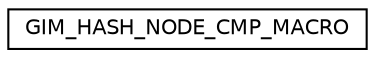 digraph "Graphical Class Hierarchy"
{
  edge [fontname="Helvetica",fontsize="10",labelfontname="Helvetica",labelfontsize="10"];
  node [fontname="Helvetica",fontsize="10",shape=record];
  rankdir="LR";
  Node1 [label="GIM_HASH_NODE_CMP_MACRO",height=0.2,width=0.4,color="black", fillcolor="white", style="filled",URL="$class_g_i_m___h_a_s_h___n_o_d_e___c_m_p___m_a_c_r_o.html",tooltip="Macro for comparing Hash nodes. "];
}
